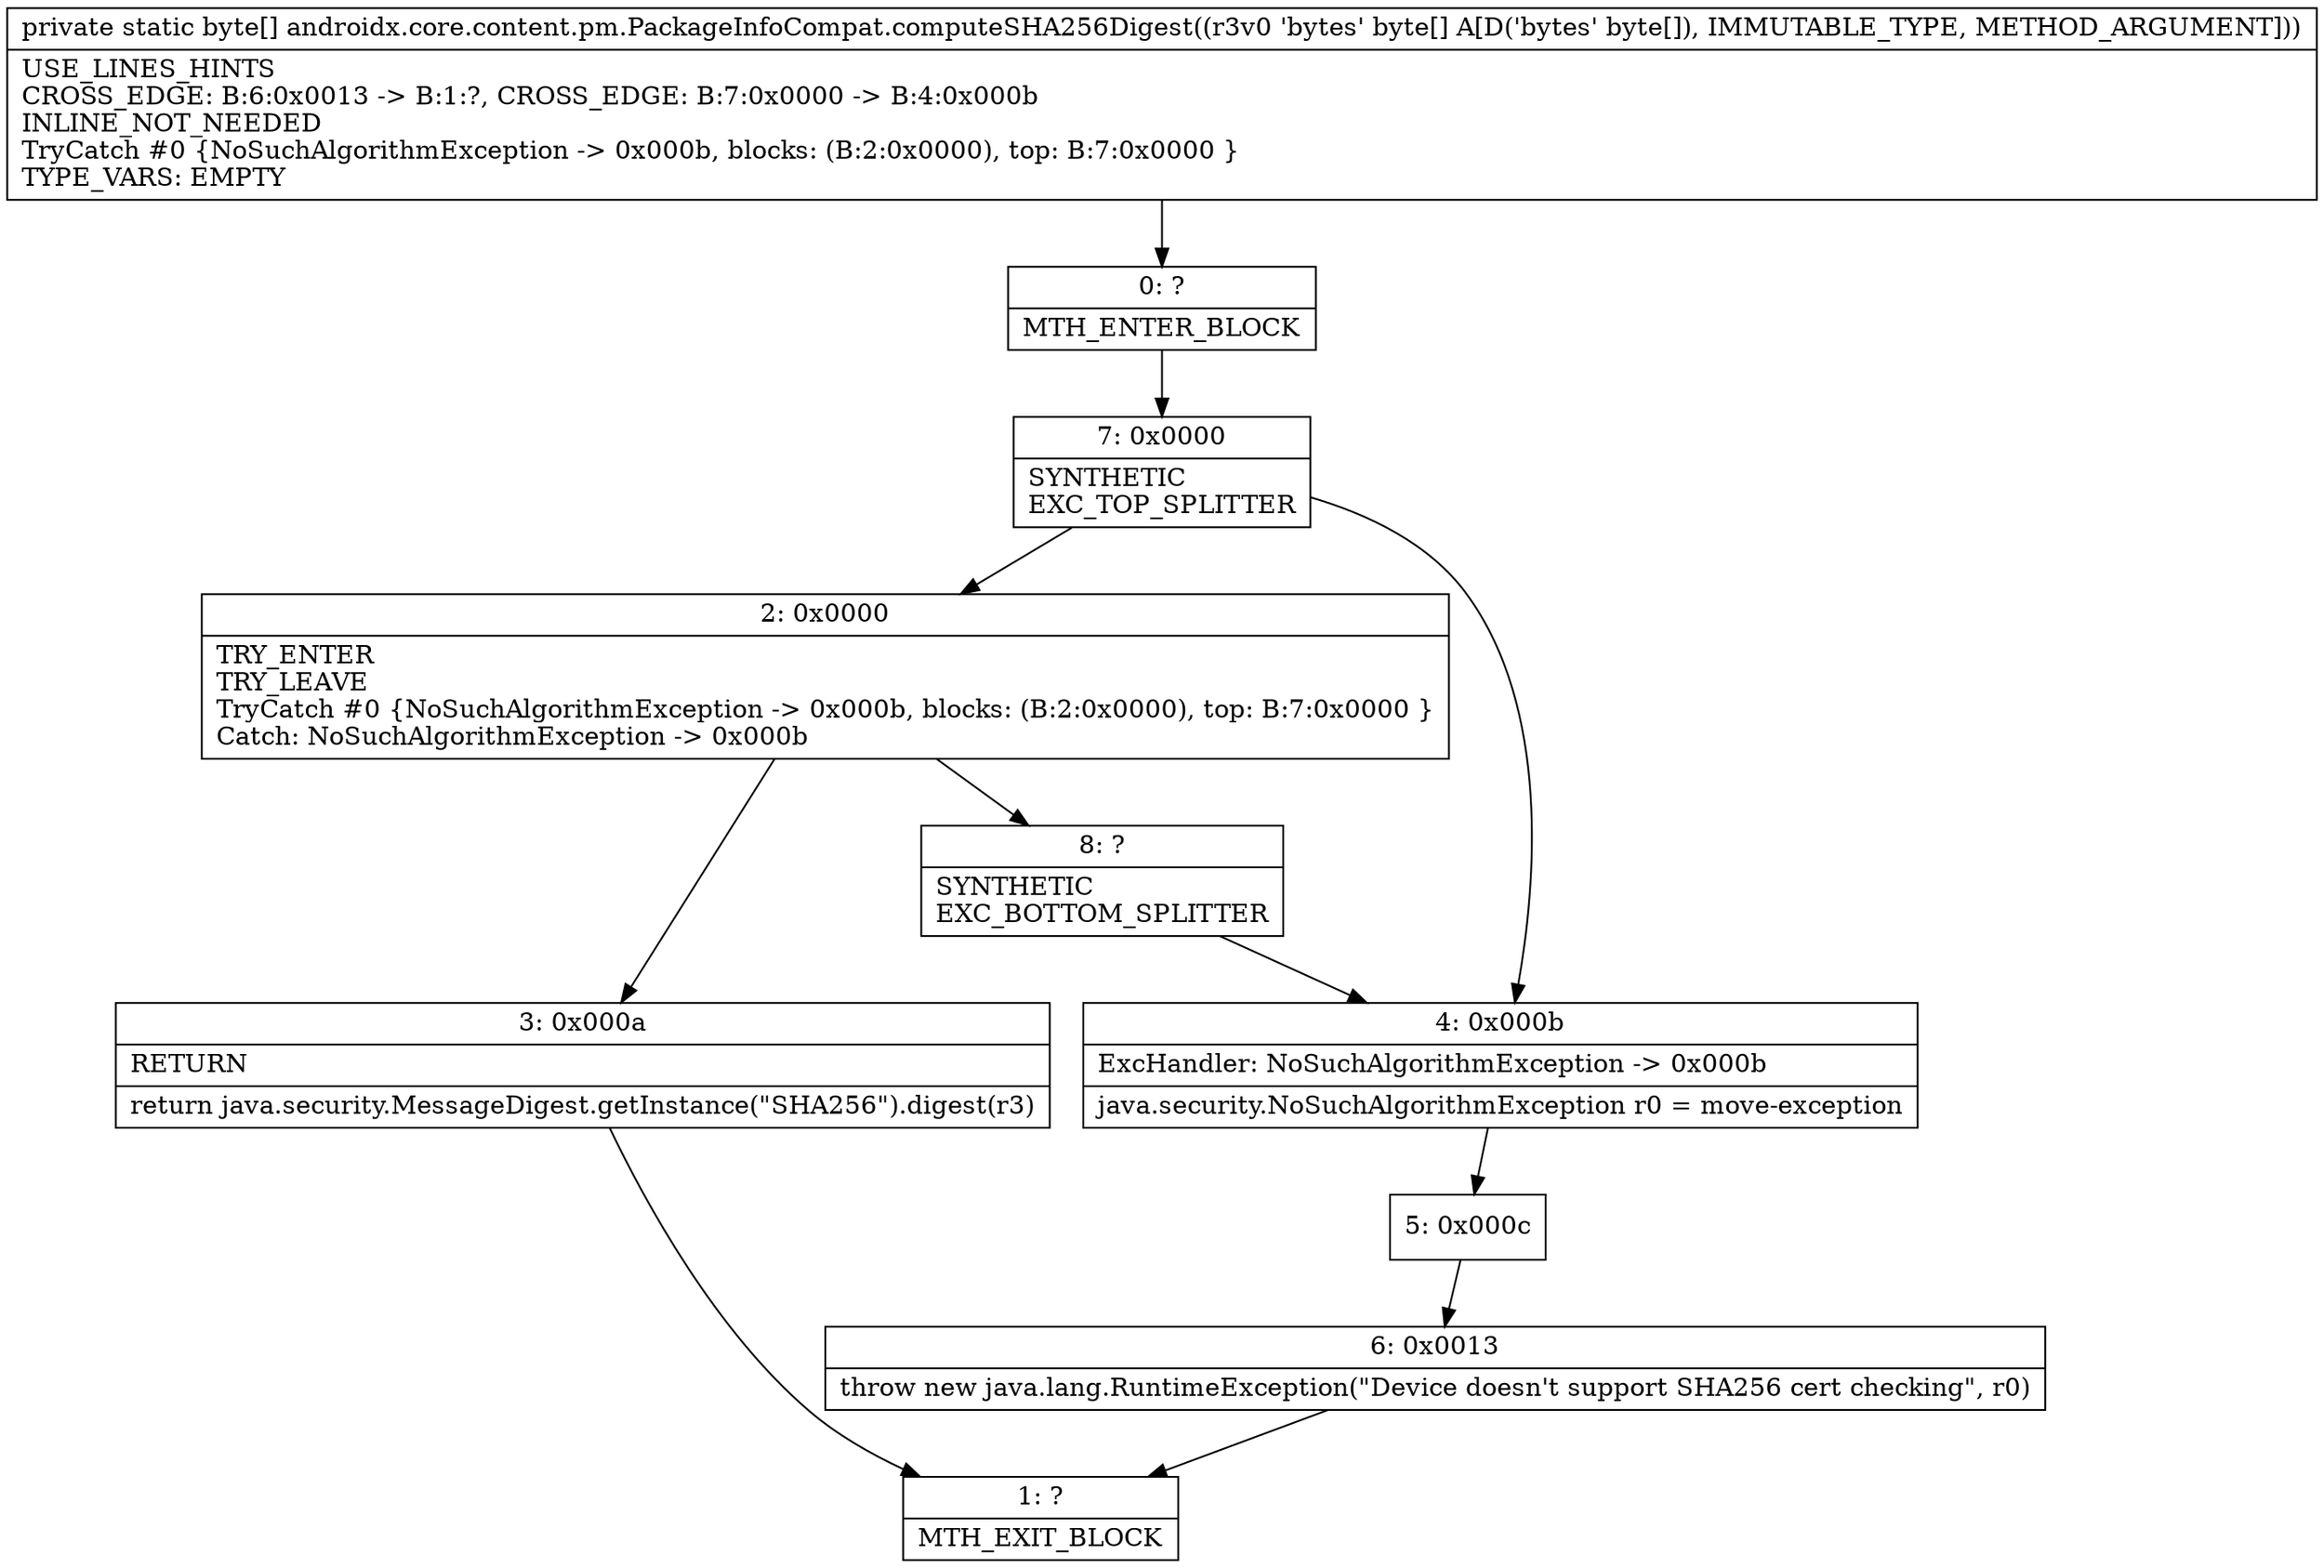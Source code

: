 digraph "CFG forandroidx.core.content.pm.PackageInfoCompat.computeSHA256Digest([B)[B" {
Node_0 [shape=record,label="{0\:\ ?|MTH_ENTER_BLOCK\l}"];
Node_7 [shape=record,label="{7\:\ 0x0000|SYNTHETIC\lEXC_TOP_SPLITTER\l}"];
Node_2 [shape=record,label="{2\:\ 0x0000|TRY_ENTER\lTRY_LEAVE\lTryCatch #0 \{NoSuchAlgorithmException \-\> 0x000b, blocks: (B:2:0x0000), top: B:7:0x0000 \}\lCatch: NoSuchAlgorithmException \-\> 0x000b\l}"];
Node_3 [shape=record,label="{3\:\ 0x000a|RETURN\l|return java.security.MessageDigest.getInstance(\"SHA256\").digest(r3)\l}"];
Node_1 [shape=record,label="{1\:\ ?|MTH_EXIT_BLOCK\l}"];
Node_8 [shape=record,label="{8\:\ ?|SYNTHETIC\lEXC_BOTTOM_SPLITTER\l}"];
Node_4 [shape=record,label="{4\:\ 0x000b|ExcHandler: NoSuchAlgorithmException \-\> 0x000b\l|java.security.NoSuchAlgorithmException r0 = move\-exception\l}"];
Node_5 [shape=record,label="{5\:\ 0x000c}"];
Node_6 [shape=record,label="{6\:\ 0x0013|throw new java.lang.RuntimeException(\"Device doesn't support SHA256 cert checking\", r0)\l}"];
MethodNode[shape=record,label="{private static byte[] androidx.core.content.pm.PackageInfoCompat.computeSHA256Digest((r3v0 'bytes' byte[] A[D('bytes' byte[]), IMMUTABLE_TYPE, METHOD_ARGUMENT]))  | USE_LINES_HINTS\lCROSS_EDGE: B:6:0x0013 \-\> B:1:?, CROSS_EDGE: B:7:0x0000 \-\> B:4:0x000b\lINLINE_NOT_NEEDED\lTryCatch #0 \{NoSuchAlgorithmException \-\> 0x000b, blocks: (B:2:0x0000), top: B:7:0x0000 \}\lTYPE_VARS: EMPTY\l}"];
MethodNode -> Node_0;Node_0 -> Node_7;
Node_7 -> Node_2;
Node_7 -> Node_4;
Node_2 -> Node_3;
Node_2 -> Node_8;
Node_3 -> Node_1;
Node_8 -> Node_4;
Node_4 -> Node_5;
Node_5 -> Node_6;
Node_6 -> Node_1;
}

